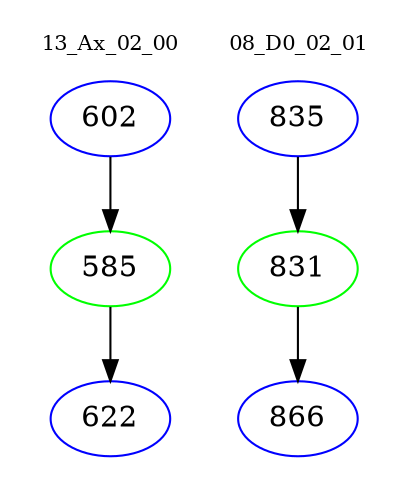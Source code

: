 digraph{
subgraph cluster_0 {
color = white
label = "13_Ax_02_00";
fontsize=10;
T0_602 [label="602", color="blue"]
T0_602 -> T0_585 [color="black"]
T0_585 [label="585", color="green"]
T0_585 -> T0_622 [color="black"]
T0_622 [label="622", color="blue"]
}
subgraph cluster_1 {
color = white
label = "08_D0_02_01";
fontsize=10;
T1_835 [label="835", color="blue"]
T1_835 -> T1_831 [color="black"]
T1_831 [label="831", color="green"]
T1_831 -> T1_866 [color="black"]
T1_866 [label="866", color="blue"]
}
}
